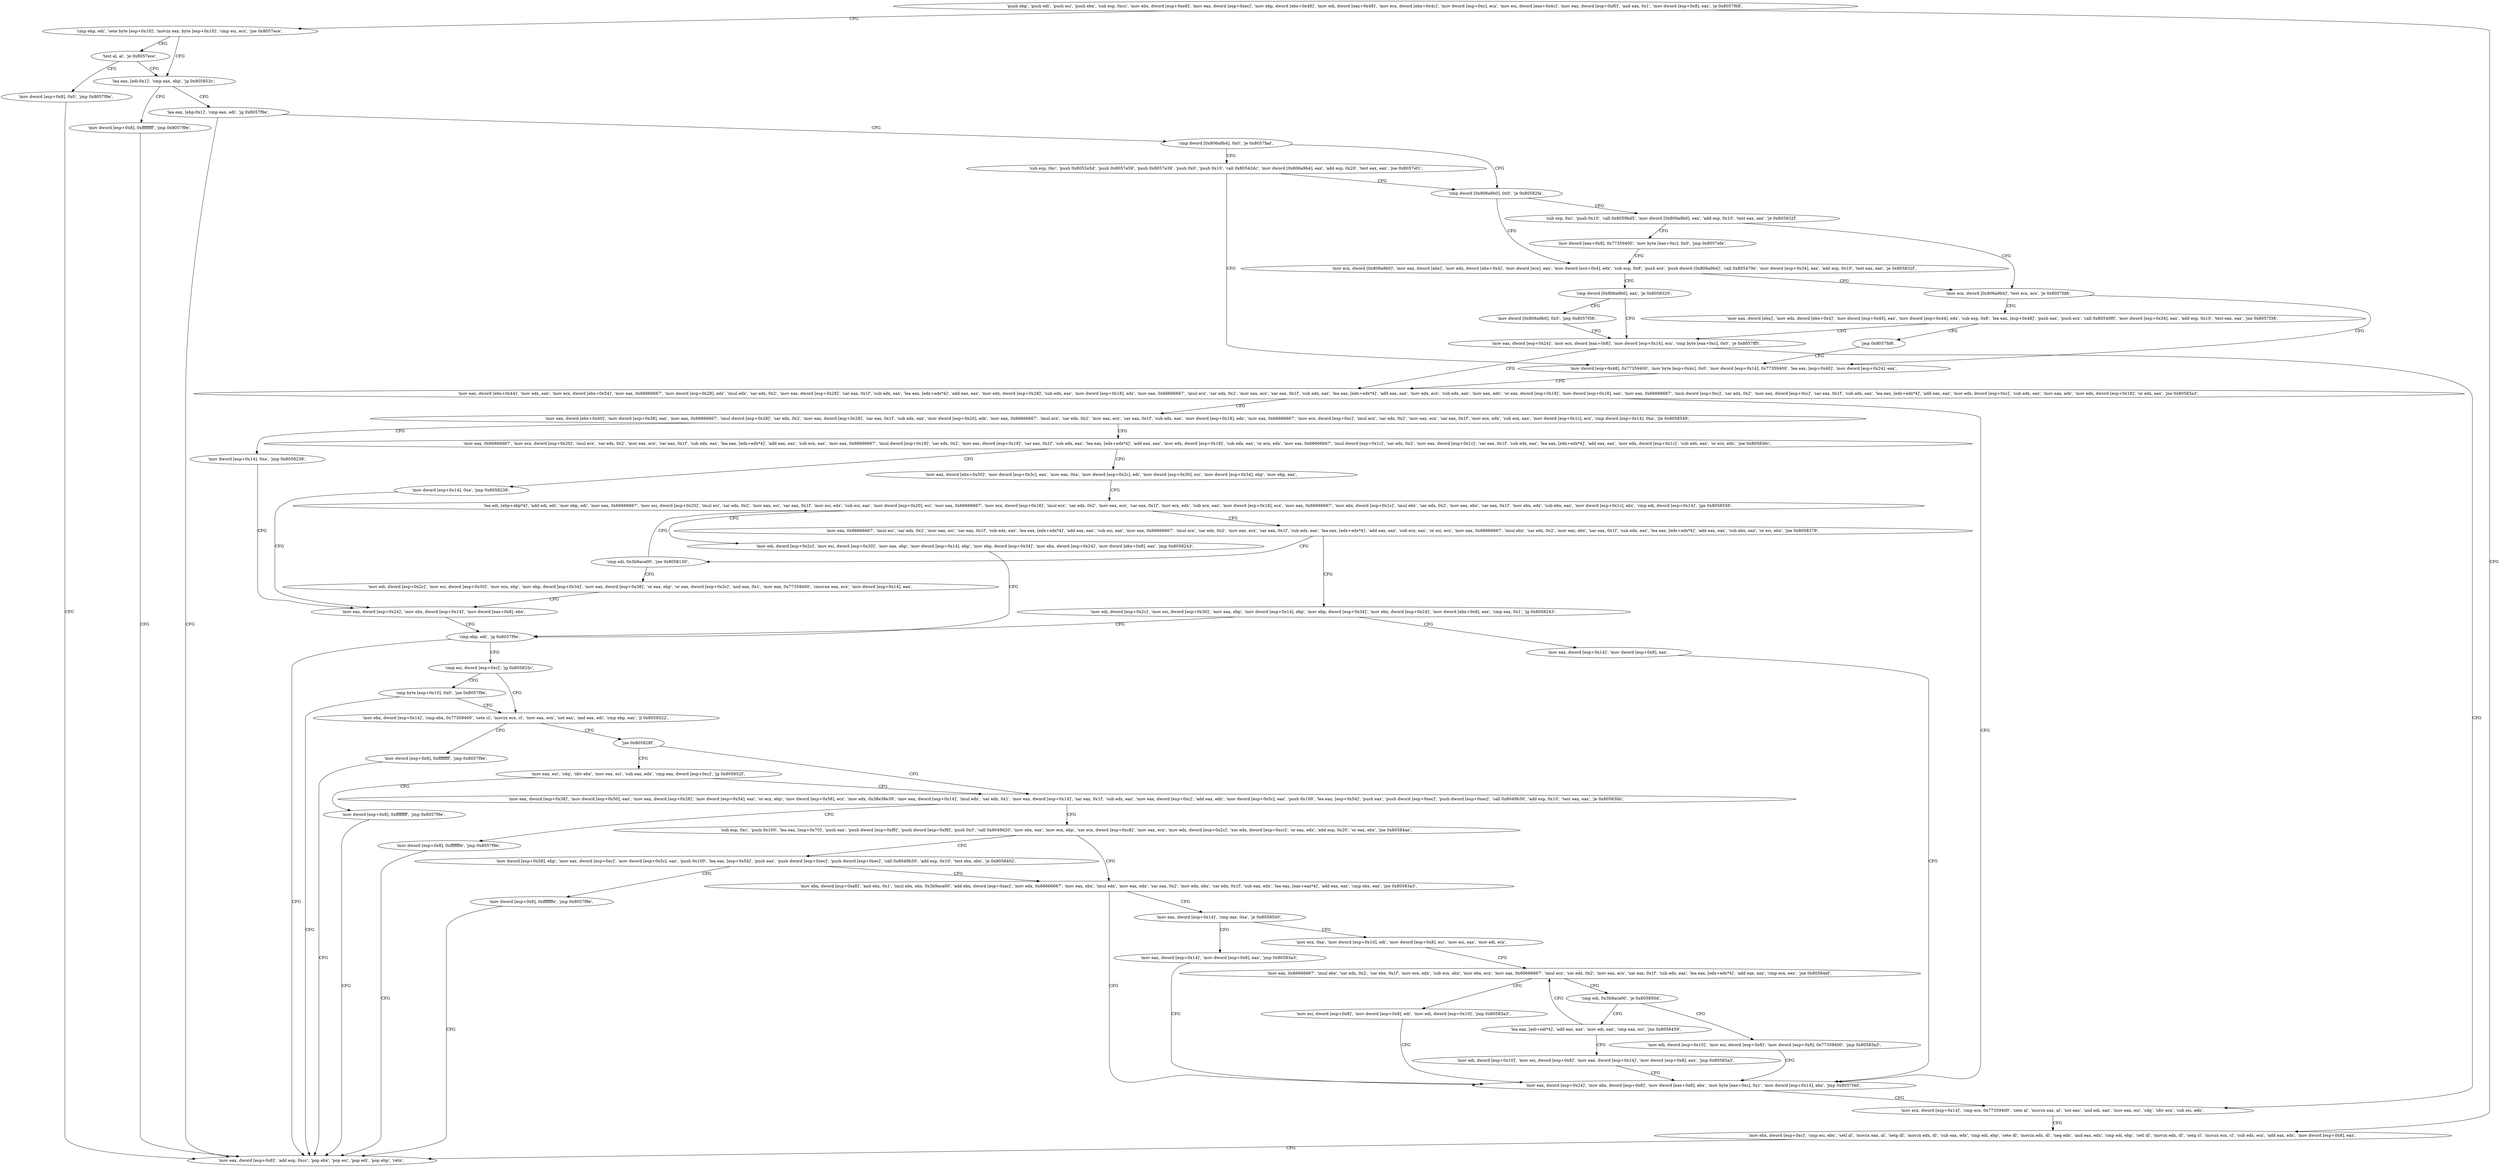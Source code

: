 digraph "func" {
"134577777" [label = "'push ebp', 'push edi', 'push esi', 'push ebx', 'sub esp, 0xcc', 'mov ebx, dword [esp+0xe8]', 'mov eax, dword [esp+0xec]', 'mov ebp, dword [ebx+0x48]', 'mov edi, dword [eax+0x48]', 'mov ecx, dword [ebx+0x4c]', 'mov dword [esp+0xc], ecx', 'mov esi, dword [eax+0x4c]', 'mov eax, dword [esp+0xf0]', 'and eax, 0x1', 'mov dword [esp+0x8], eax', 'je 0x8057f68', " ]
"134578024" [label = "'mov ebx, dword [esp+0xc]', 'cmp esi, ebx', 'setl al', 'movzx eax, al', 'setg dl', 'movzx edx, dl', 'sub eax, edx', 'cmp edi, ebp', 'sete dl', 'movzx edx, dl', 'neg edx', 'and eax, edx', 'cmp edi, ebp', 'setl dl', 'movzx edx, dl', 'setg cl', 'movzx ecx, cl', 'sub edx, ecx', 'add eax, edx', 'mov dword [esp+0x8], eax', " ]
"134577837" [label = "'cmp ebp, edi', 'sete byte [esp+0x10]', 'movzx eax, byte [esp+0x10]', 'cmp esi, ecx', 'jne 0x8057ece', " ]
"134578078" [label = "'mov eax, dword [esp+0x8]', 'add esp, 0xcc', 'pop ebx', 'pop esi', 'pop edi', 'pop ebp', 'retn', " ]
"134577870" [label = "'lea eax, [edi-0x1]', 'cmp eax, ebp', 'jg 0x805853c', " ]
"134577853" [label = "'test al, al', 'je 0x8057ece', " ]
"134579516" [label = "'mov dword [esp+0x8], 0xffffffff', 'jmp 0x8057f9e', " ]
"134577881" [label = "'lea eax, [ebp-0x1]', 'cmp eax, edi', 'jg 0x8057f9e', " ]
"134577857" [label = "'mov dword [esp+0x8], 0x0', 'jmp 0x8057f9e', " ]
"134577892" [label = "'cmp dword [0x806a9b4], 0x0', 'je 0x8057fad', " ]
"134578093" [label = "'sub esp, 0xc', 'push 0x8052e5d', 'push 0x8057e59', 'push 0x8057e39', 'push 0x0', 'push 0x10', 'call 0x80542dc', 'mov dword [0x806a9b4], eax', 'add esp, 0x20', 'test eax, eax', 'jne 0x8057ef1', " ]
"134577905" [label = "'cmp dword [0x806a9b0], 0x0', 'je 0x80582fa', " ]
"134578136" [label = "'mov dword [esp+0x48], 0x77359400', 'mov byte [esp+0x4c], 0x0', 'mov dword [esp+0x14], 0x77359400', 'lea eax, [esp+0x40]', 'mov dword [esp+0x24], eax', " ]
"134578938" [label = "'sub esp, 0xc', 'push 0x10', 'call 0x8059bd5', 'mov dword [0x806a9b0], eax', 'add esp, 0x10', 'test eax, eax', 'je 0x805832f', " ]
"134577918" [label = "'mov ecx, dword [0x806a9b0]', 'mov eax, dword [ebx]', 'mov edx, dword [ebx+0x4]', 'mov dword [ecx], eax', 'mov dword [ecx+0x4], edx', 'sub esp, 0x8', 'push ecx', 'push dword [0x806a9b4]', 'call 0x805479e', 'mov dword [esp+0x34], eax', 'add esp, 0x10', 'test eax, eax', 'je 0x805832f', " ]
"134578165" [label = "'mov eax, dword [ebx+0x44]', 'mov edx, eax', 'mov ecx, dword [ebx+0x54]', 'mov eax, 0x66666667', 'mov dword [esp+0x28], edx', 'imul edx', 'sar edx, 0x2', 'mov eax, dword [esp+0x28]', 'sar eax, 0x1f', 'sub edx, eax', 'lea eax, [edx+edx*4]', 'add eax, eax', 'mov edx, dword [esp+0x28]', 'sub edx, eax', 'mov dword [esp+0x18], edx', 'mov eax, 0x66666667', 'imul ecx', 'sar edx, 0x2', 'mov eax, ecx', 'sar eax, 0x1f', 'sub edx, eax', 'lea eax, [edx+edx*4]', 'add eax, eax', 'mov edx, ecx', 'sub edx, eax', 'mov eax, edx', 'or eax, dword [esp+0x18]', 'mov dword [esp+0x18], eax', 'mov eax, 0x66666667', 'imul dword [esp+0xc]', 'sar edx, 0x2', 'mov eax, dword [esp+0xc]', 'sar eax, 0x1f', 'sub edx, eax', 'lea eax, [edx+edx*4]', 'add eax, eax', 'mov edx, dword [esp+0xc]', 'sub edx, eax', 'mov eax, edx', 'mov edx, dword [esp+0x18]', 'or edx, eax', 'jne 0x80583a3', " ]
"134578991" [label = "'mov ecx, dword [0x806a9b4]', 'test ecx, ecx', 'je 0x8057fd8', " ]
"134578960" [label = "'mov dword [eax+0x8], 0x77359400', 'mov byte [eax+0xc], 0x0', 'jmp 0x8057efe', " ]
"134577964" [label = "'cmp dword [0x806a9b0], eax', 'je 0x8058320', " ]
"134579107" [label = "'mov eax, dword [esp+0x24]', 'mov ebx, dword [esp+0x8]', 'mov dword [eax+0x8], ebx', 'mov byte [eax+0xc], 0x1', 'mov dword [esp+0x14], ebx', 'jmp 0x8057f4d', " ]
"134577997" [label = "'mov ecx, dword [esp+0x14]', 'cmp ecx, 0x77359400', 'sete al', 'movzx eax, al', 'not eax', 'and edi, eax', 'mov eax, esi', 'cdq', 'idiv ecx', 'sub esi, edx', " ]
"134578293" [label = "'mov eax, dword [ebx+0x40]', 'mov dword [esp+0x38], eax', 'mov eax, 0x66666667', 'imul dword [esp+0x28]', 'sar edx, 0x2', 'mov eax, dword [esp+0x28]', 'sar eax, 0x1f', 'sub edx, eax', 'mov dword [esp+0x20], edx', 'mov eax, 0x66666667', 'imul ecx', 'sar edx, 0x2', 'mov eax, ecx', 'sar eax, 0x1f', 'sub edx, eax', 'mov dword [esp+0x18], edx', 'mov eax, 0x66666667', 'mov ecx, dword [esp+0xc]', 'imul ecx', 'sar edx, 0x2', 'mov eax, ecx', 'sar eax, 0x1f', 'mov ecx, edx', 'sub ecx, eax', 'mov dword [esp+0x1c], ecx', 'cmp dword [esp+0x14], 0xa', 'jle 0x8058549', " ]
"134579529" [label = "'mov dword [esp+0x14], 0xa', 'jmp 0x8058238', " ]
"134578384" [label = "'mov eax, 0x66666667', 'mov ecx, dword [esp+0x20]', 'imul ecx', 'sar edx, 0x2', 'mov eax, ecx', 'sar eax, 0x1f', 'sub edx, eax', 'lea eax, [edx+edx*4]', 'add eax, eax', 'sub ecx, eax', 'mov eax, 0x66666667', 'imul dword [esp+0x18]', 'sar edx, 0x2', 'mov eax, dword [esp+0x18]', 'sar eax, 0x1f', 'sub edx, eax', 'lea eax, [edx+edx*4]', 'add eax, eax', 'mov edx, dword [esp+0x18]', 'sub edx, eax', 'or ecx, edx', 'mov eax, 0x66666667', 'imul dword [esp+0x1c]', 'sar edx, 0x2', 'mov eax, dword [esp+0x1c]', 'sar eax, 0x1f', 'sub edx, eax', 'lea eax, [edx+edx*4]', 'add eax, eax', 'mov edx, dword [esp+0x1c]', 'sub edx, eax', 'or ecx, edx', 'jne 0x805836c', " ]
"134579005" [label = "'mov eax, dword [ebx]', 'mov edx, dword [ebx+0x4]', 'mov dword [esp+0x40], eax', 'mov dword [esp+0x44], edx', 'sub esp, 0x8', 'lea eax, [esp+0x48]', 'push eax', 'push ecx', 'call 0x80540f0', 'mov dword [esp+0x34], eax', 'add esp, 0x10', 'test eax, eax', 'jne 0x8057f38', " ]
"134578976" [label = "'mov dword [0x806a9b0], 0x0', 'jmp 0x8057f38', " ]
"134577976" [label = "'mov eax, dword [esp+0x24]', 'mov ecx, dword [eax+0x8]', 'mov dword [esp+0x14], ecx', 'cmp byte [eax+0xc], 0x0', 'je 0x8057ff5', " ]
"134578744" [label = "'mov eax, dword [esp+0x24]', 'mov ebx, dword [esp+0x14]', 'mov dword [eax+0x8], ebx', " ]
"134579052" [label = "'mov dword [esp+0x14], 0xa', 'jmp 0x8058238', " ]
"134578486" [label = "'mov eax, dword [ebx+0x50]', 'mov dword [esp+0x3c], eax', 'mov eax, 0xa', 'mov dword [esp+0x2c], edi', 'mov dword [esp+0x30], esi', 'mov dword [esp+0x34], ebp', 'mov ebp, eax', " ]
"134579047" [label = "'jmp 0x8057fd8', " ]
"134578755" [label = "'cmp ebp, edi', 'jg 0x8057f9e', " ]
"134578512" [label = "'lea edi, [ebp+ebp*4]', 'add edi, edi', 'mov ebp, edi', 'mov eax, 0x66666667', 'mov esi, dword [esp+0x20]', 'imul esi', 'sar edx, 0x2', 'mov eax, esi', 'sar eax, 0x1f', 'mov esi, edx', 'sub esi, eax', 'mov dword [esp+0x20], esi', 'mov eax, 0x66666667', 'mov ecx, dword [esp+0x18]', 'imul ecx', 'sar edx, 0x2', 'mov eax, ecx', 'sar eax, 0x1f', 'mov ecx, edx', 'sub ecx, eax', 'mov dword [esp+0x18], ecx', 'mov eax, 0x66666667', 'mov ebx, dword [esp+0x1c]', 'imul ebx', 'sar edx, 0x2', 'mov eax, ebx', 'sar eax, 0x1f', 'mov ebx, edx', 'sub ebx, eax', 'mov dword [esp+0x1c], ebx', 'cmp edi, dword [esp+0x14]', 'jge 0x8058556', " ]
"134578763" [label = "'cmp esi, dword [esp+0xc]', 'jg 0x805825c', " ]
"134578780" [label = "'mov ebx, dword [esp+0x14]', 'cmp ebx, 0x77359400', 'sete cl', 'movzx ecx, cl', 'mov eax, ecx', 'not eax', 'and eax, edi', 'cmp ebp, eax', 'jl 0x8058522', " ]
"134578769" [label = "'cmp byte [esp+0x10], 0x0', 'jne 0x8057f9e', " ]
"134579542" [label = "'mov edi, dword [esp+0x2c]', 'mov esi, dword [esp+0x30]', 'mov eax, ebp', 'mov dword [esp+0x14], ebp', 'mov ebp, dword [esp+0x34]', 'mov ebx, dword [esp+0x24]', 'mov dword [ebx+0x8], eax', 'jmp 0x8058243', " ]
"134578611" [label = "'mov eax, 0x66666667', 'imul esi', 'sar edx, 0x2', 'mov eax, esi', 'sar eax, 0x1f', 'sub edx, eax', 'lea eax, [edx+edx*4]', 'add eax, eax', 'sub esi, eax', 'mov eax, 0x66666667', 'imul ecx', 'sar edx, 0x2', 'mov eax, ecx', 'sar eax, 0x1f', 'sub edx, eax', 'lea eax, [edx+edx*4]', 'add eax, eax', 'sub ecx, eax', 'or esi, ecx', 'mov eax, 0x66666667', 'imul ebx', 'sar edx, 0x2', 'mov eax, ebx', 'sar eax, 0x1f', 'sub edx, eax', 'lea eax, [edx+edx*4]', 'add eax, eax', 'sub ebx, eax', 'or esi, ebx', 'jne 0x8058379', " ]
"134579065" [label = "'mov edi, dword [esp+0x2c]', 'mov esi, dword [esp+0x30]', 'mov eax, ebp', 'mov dword [esp+0x14], ebp', 'mov ebp, dword [esp+0x34]', 'mov ebx, dword [esp+0x24]', 'mov dword [ebx+0x8], eax', 'cmp eax, 0x1', 'jg 0x8058243', " ]
"134578693" [label = "'cmp edi, 0x3b9aca00', 'jne 0x8058150', " ]
"134579490" [label = "'mov dword [esp+0x8], 0xffffffff', 'jmp 0x8057f9e', " ]
"134578810" [label = "'jne 0x805828f', " ]
"134579099" [label = "'mov eax, dword [esp+0x14]', 'mov dword [esp+0x8], eax', " ]
"134578705" [label = "'mov edi, dword [esp+0x2c]', 'mov esi, dword [esp+0x30]', 'mov ecx, ebp', 'mov ebp, dword [esp+0x34]', 'mov eax, dword [esp+0x38]', 'or eax, ebp', 'or eax, dword [esp+0x3c]', 'and eax, 0x1', 'mov eax, 0x77359400', 'cmovne eax, ecx', 'mov dword [esp+0x14], eax', " ]
"134578831" [label = "'mov eax, dword [esp+0x38]', 'mov dword [esp+0x50], eax', 'mov eax, dword [esp+0x28]', 'mov dword [esp+0x54], eax', 'or ecx, ebp', 'mov dword [esp+0x58], ecx', 'mov edx, 0x38e38e39', 'mov eax, dword [esp+0x14]', 'imul edx', 'sar edx, 0x1', 'mov eax, dword [esp+0x14]', 'sar eax, 0x1f', 'sub edx, eax', 'mov eax, dword [esp+0xc]', 'add eax, edx', 'mov dword [esp+0x5c], eax', 'push 0x100', 'lea eax, [esp+0x54]', 'push eax', 'push dword [esp+0xec]', 'push dword [esp+0xec]', 'call 0x8049b30', 'add esp, 0x10', 'test eax, eax', 'je 0x80583bb', " ]
"134578812" [label = "'mov eax, esi', 'cdq', 'idiv ebx', 'mov eax, esi', 'sub eax, edx', 'cmp eax, dword [esp+0xc]', 'jg 0x805852f', " ]
"134579131" [label = "'sub esp, 0xc', 'push 0x100', 'lea eax, [esp+0x70]', 'push eax', 'push dword [esp+0xf8]', 'push dword [esp+0xf8]', 'push 0x3', 'call 0x8049d20', 'mov ebx, eax', 'mov ecx, ebp', 'xor ecx, dword [esp+0xc8]', 'mov eax, ecx', 'mov edx, dword [esp+0x2c]', 'xor edx, dword [esp+0xcc]', 'or eax, edx', 'add esp, 0x20', 'or eax, ebx', 'jne 0x80584ae', " ]
"134578925" [label = "'mov dword [esp+0x8], 0xfffffffe', 'jmp 0x8057f9e', " ]
"134579503" [label = "'mov dword [esp+0x8], 0xffffffff', 'jmp 0x8057f9e', " ]
"134579374" [label = "'mov dword [esp+0x58], ebp', 'mov eax, dword [esp+0xc]', 'mov dword [esp+0x5c], eax', 'push 0x100', 'lea eax, [esp+0x54]', 'push eax', 'push dword [esp+0xec]', 'push dword [esp+0xec]', 'call 0x8049b30', 'add esp, 0x10', 'test ebx, ebx', 'je 0x8058402', " ]
"134579202" [label = "'mov ebx, dword [esp+0xa8]', 'and ebx, 0x1', 'imul ebx, ebx, 0x3b9aca00', 'add ebx, dword [esp+0xac]', 'mov edx, 0x66666667', 'mov eax, ebx', 'imul edx', 'mov eax, edx', 'sar eax, 0x2', 'mov edx, ebx', 'sar edx, 0x1f', 'sub eax, edx', 'lea eax, [eax+eax*4]', 'add eax, eax', 'cmp ebx, eax', 'jne 0x80583a3', " ]
"134579426" [label = "'mov dword [esp+0x8], 0xfffffffe', 'jmp 0x8057f9e', " ]
"134579259" [label = "'mov eax, dword [esp+0x14]', 'cmp eax, 0xa', 'je 0x8058500', " ]
"134579456" [label = "'mov eax, dword [esp+0x14]', 'mov dword [esp+0x8], eax', 'jmp 0x80583a3', " ]
"134579272" [label = "'mov ecx, 0xa', 'mov dword [esp+0x10], edi', 'mov dword [esp+0x8], esi', 'mov esi, eax', 'mov edi, ecx', " ]
"134579289" [label = "'mov eax, 0x66666667', 'imul ebx', 'sar edx, 0x2', 'sar ebx, 0x1f', 'mov ecx, edx', 'sub ecx, ebx', 'mov ebx, ecx', 'mov eax, 0x66666667', 'imul ecx', 'sar edx, 0x2', 'mov eax, ecx', 'sar eax, 0x1f', 'sub edx, eax', 'lea eax, [edx+edx*4]', 'add eax, eax', 'cmp ecx, eax', 'jne 0x80584ef', " ]
"134579439" [label = "'mov esi, dword [esp+0x8]', 'mov dword [esp+0x8], edi', 'mov edi, dword [esp+0x10]', 'jmp 0x80583a3', " ]
"134579334" [label = "'cmp edi, 0x3b9aca00', 'je 0x805850d', " ]
"134579469" [label = "'mov edi, dword [esp+0x10]', 'mov esi, dword [esp+0x8]', 'mov dword [esp+0x8], 0x77359400', 'jmp 0x80583a3', " ]
"134579342" [label = "'lea eax, [edi+edi*4]', 'add eax, eax', 'mov edi, eax', 'cmp eax, esi', 'jne 0x8058459', " ]
"134579353" [label = "'mov edi, dword [esp+0x10]', 'mov esi, dword [esp+0x8]', 'mov eax, dword [esp+0x14]', 'mov dword [esp+0x8], eax', 'jmp 0x80583a3', " ]
"134577777" -> "134578024" [ label = "CFG" ]
"134577777" -> "134577837" [ label = "CFG" ]
"134578024" -> "134578078" [ label = "CFG" ]
"134577837" -> "134577870" [ label = "CFG" ]
"134577837" -> "134577853" [ label = "CFG" ]
"134577870" -> "134579516" [ label = "CFG" ]
"134577870" -> "134577881" [ label = "CFG" ]
"134577853" -> "134577870" [ label = "CFG" ]
"134577853" -> "134577857" [ label = "CFG" ]
"134579516" -> "134578078" [ label = "CFG" ]
"134577881" -> "134578078" [ label = "CFG" ]
"134577881" -> "134577892" [ label = "CFG" ]
"134577857" -> "134578078" [ label = "CFG" ]
"134577892" -> "134578093" [ label = "CFG" ]
"134577892" -> "134577905" [ label = "CFG" ]
"134578093" -> "134577905" [ label = "CFG" ]
"134578093" -> "134578136" [ label = "CFG" ]
"134577905" -> "134578938" [ label = "CFG" ]
"134577905" -> "134577918" [ label = "CFG" ]
"134578136" -> "134578165" [ label = "CFG" ]
"134578938" -> "134578991" [ label = "CFG" ]
"134578938" -> "134578960" [ label = "CFG" ]
"134577918" -> "134578991" [ label = "CFG" ]
"134577918" -> "134577964" [ label = "CFG" ]
"134578165" -> "134579107" [ label = "CFG" ]
"134578165" -> "134578293" [ label = "CFG" ]
"134578991" -> "134578136" [ label = "CFG" ]
"134578991" -> "134579005" [ label = "CFG" ]
"134578960" -> "134577918" [ label = "CFG" ]
"134577964" -> "134578976" [ label = "CFG" ]
"134577964" -> "134577976" [ label = "CFG" ]
"134579107" -> "134577997" [ label = "CFG" ]
"134577997" -> "134578024" [ label = "CFG" ]
"134578293" -> "134579529" [ label = "CFG" ]
"134578293" -> "134578384" [ label = "CFG" ]
"134579529" -> "134578744" [ label = "CFG" ]
"134578384" -> "134579052" [ label = "CFG" ]
"134578384" -> "134578486" [ label = "CFG" ]
"134579005" -> "134577976" [ label = "CFG" ]
"134579005" -> "134579047" [ label = "CFG" ]
"134578976" -> "134577976" [ label = "CFG" ]
"134577976" -> "134578165" [ label = "CFG" ]
"134577976" -> "134577997" [ label = "CFG" ]
"134578744" -> "134578755" [ label = "CFG" ]
"134579052" -> "134578744" [ label = "CFG" ]
"134578486" -> "134578512" [ label = "CFG" ]
"134579047" -> "134578136" [ label = "CFG" ]
"134578755" -> "134578078" [ label = "CFG" ]
"134578755" -> "134578763" [ label = "CFG" ]
"134578512" -> "134579542" [ label = "CFG" ]
"134578512" -> "134578611" [ label = "CFG" ]
"134578763" -> "134578780" [ label = "CFG" ]
"134578763" -> "134578769" [ label = "CFG" ]
"134578780" -> "134579490" [ label = "CFG" ]
"134578780" -> "134578810" [ label = "CFG" ]
"134578769" -> "134578078" [ label = "CFG" ]
"134578769" -> "134578780" [ label = "CFG" ]
"134579542" -> "134578755" [ label = "CFG" ]
"134578611" -> "134579065" [ label = "CFG" ]
"134578611" -> "134578693" [ label = "CFG" ]
"134579065" -> "134578755" [ label = "CFG" ]
"134579065" -> "134579099" [ label = "CFG" ]
"134578693" -> "134578512" [ label = "CFG" ]
"134578693" -> "134578705" [ label = "CFG" ]
"134579490" -> "134578078" [ label = "CFG" ]
"134578810" -> "134578831" [ label = "CFG" ]
"134578810" -> "134578812" [ label = "CFG" ]
"134579099" -> "134579107" [ label = "CFG" ]
"134578705" -> "134578744" [ label = "CFG" ]
"134578831" -> "134579131" [ label = "CFG" ]
"134578831" -> "134578925" [ label = "CFG" ]
"134578812" -> "134579503" [ label = "CFG" ]
"134578812" -> "134578831" [ label = "CFG" ]
"134579131" -> "134579374" [ label = "CFG" ]
"134579131" -> "134579202" [ label = "CFG" ]
"134578925" -> "134578078" [ label = "CFG" ]
"134579503" -> "134578078" [ label = "CFG" ]
"134579374" -> "134579202" [ label = "CFG" ]
"134579374" -> "134579426" [ label = "CFG" ]
"134579202" -> "134579107" [ label = "CFG" ]
"134579202" -> "134579259" [ label = "CFG" ]
"134579426" -> "134578078" [ label = "CFG" ]
"134579259" -> "134579456" [ label = "CFG" ]
"134579259" -> "134579272" [ label = "CFG" ]
"134579456" -> "134579107" [ label = "CFG" ]
"134579272" -> "134579289" [ label = "CFG" ]
"134579289" -> "134579439" [ label = "CFG" ]
"134579289" -> "134579334" [ label = "CFG" ]
"134579439" -> "134579107" [ label = "CFG" ]
"134579334" -> "134579469" [ label = "CFG" ]
"134579334" -> "134579342" [ label = "CFG" ]
"134579469" -> "134579107" [ label = "CFG" ]
"134579342" -> "134579289" [ label = "CFG" ]
"134579342" -> "134579353" [ label = "CFG" ]
"134579353" -> "134579107" [ label = "CFG" ]
}

